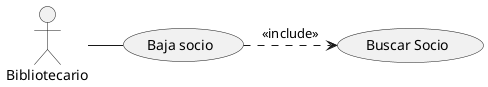 @startuml
'https://plantuml.com/use-case-diagram

:Bibliotecario: as Bibliotecario

Bibliotecario - (Baja socio)
(Baja socio) .>  (Buscar Socio) :<<include>>

@enduml